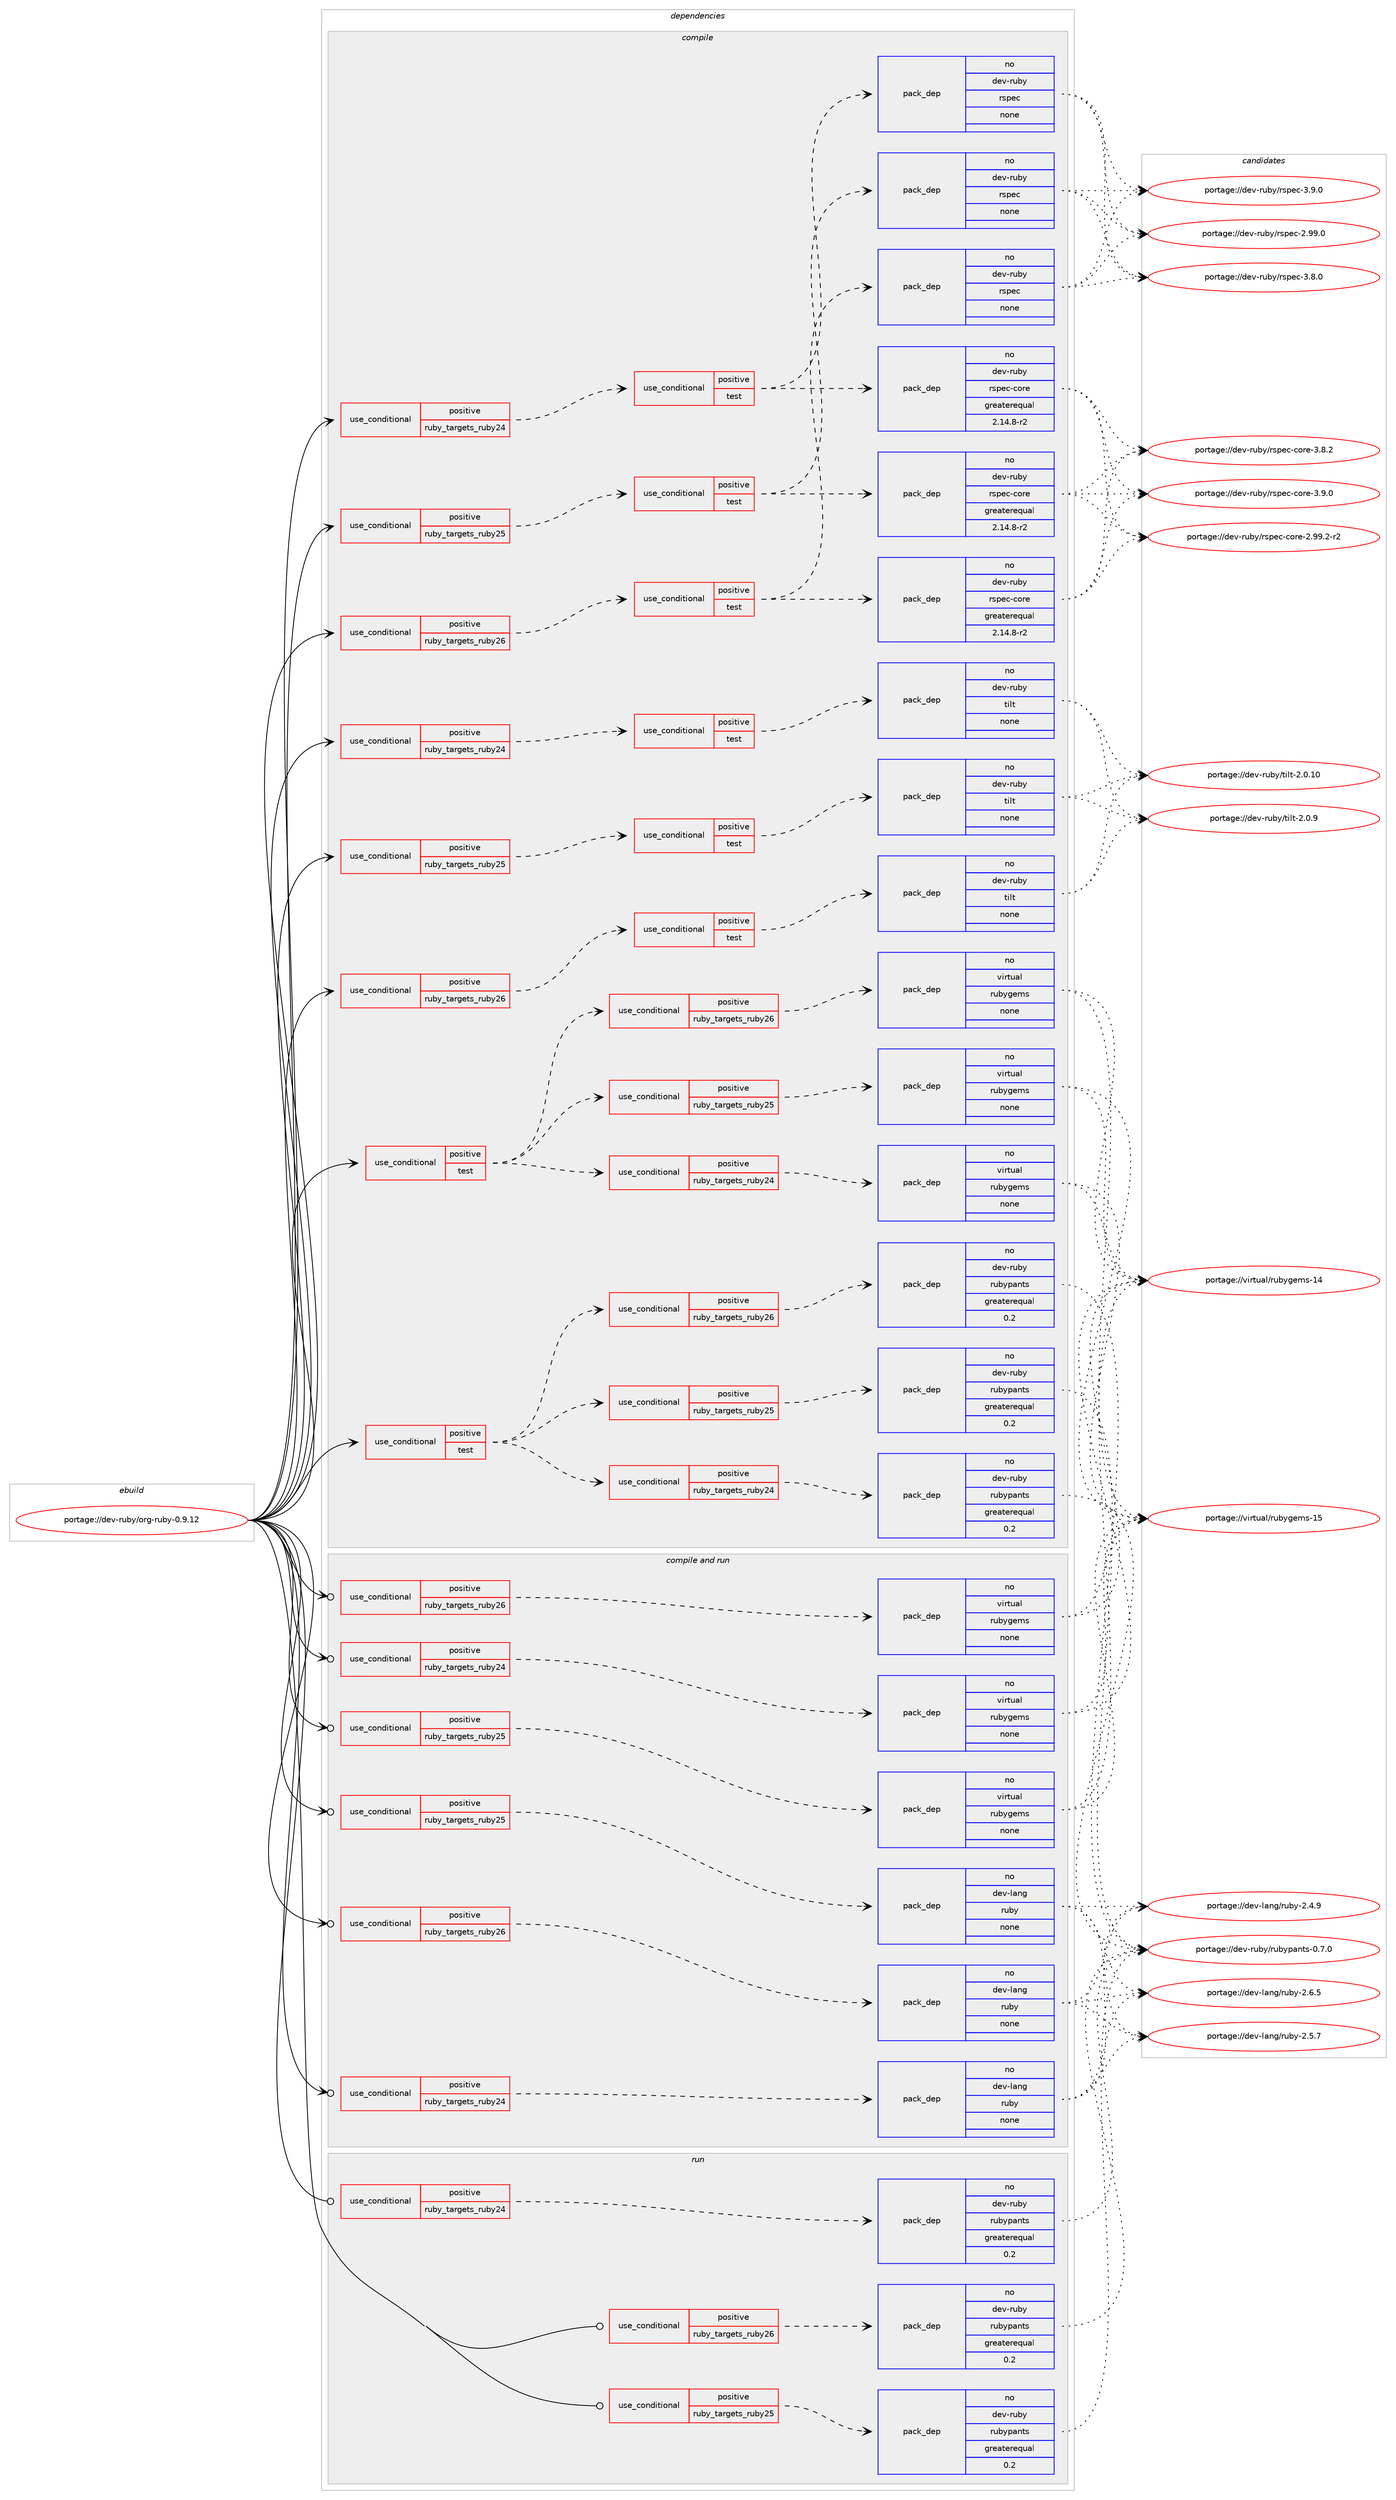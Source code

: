 digraph prolog {

# *************
# Graph options
# *************

newrank=true;
concentrate=true;
compound=true;
graph [rankdir=LR,fontname=Helvetica,fontsize=10,ranksep=1.5];#, ranksep=2.5, nodesep=0.2];
edge  [arrowhead=vee];
node  [fontname=Helvetica,fontsize=10];

# **********
# The ebuild
# **********

subgraph cluster_leftcol {
color=gray;
rank=same;
label=<<i>ebuild</i>>;
id [label="portage://dev-ruby/org-ruby-0.9.12", color=red, width=4, href="../dev-ruby/org-ruby-0.9.12.svg"];
}

# ****************
# The dependencies
# ****************

subgraph cluster_midcol {
color=gray;
label=<<i>dependencies</i>>;
subgraph cluster_compile {
fillcolor="#eeeeee";
style=filled;
label=<<i>compile</i>>;
subgraph cond58253 {
dependency232658 [label=<<TABLE BORDER="0" CELLBORDER="1" CELLSPACING="0" CELLPADDING="4"><TR><TD ROWSPAN="3" CELLPADDING="10">use_conditional</TD></TR><TR><TD>positive</TD></TR><TR><TD>ruby_targets_ruby24</TD></TR></TABLE>>, shape=none, color=red];
subgraph cond58254 {
dependency232659 [label=<<TABLE BORDER="0" CELLBORDER="1" CELLSPACING="0" CELLPADDING="4"><TR><TD ROWSPAN="3" CELLPADDING="10">use_conditional</TD></TR><TR><TD>positive</TD></TR><TR><TD>test</TD></TR></TABLE>>, shape=none, color=red];
subgraph pack170863 {
dependency232660 [label=<<TABLE BORDER="0" CELLBORDER="1" CELLSPACING="0" CELLPADDING="4" WIDTH="220"><TR><TD ROWSPAN="6" CELLPADDING="30">pack_dep</TD></TR><TR><TD WIDTH="110">no</TD></TR><TR><TD>dev-ruby</TD></TR><TR><TD>rspec</TD></TR><TR><TD>none</TD></TR><TR><TD></TD></TR></TABLE>>, shape=none, color=blue];
}
dependency232659:e -> dependency232660:w [weight=20,style="dashed",arrowhead="vee"];
subgraph pack170864 {
dependency232661 [label=<<TABLE BORDER="0" CELLBORDER="1" CELLSPACING="0" CELLPADDING="4" WIDTH="220"><TR><TD ROWSPAN="6" CELLPADDING="30">pack_dep</TD></TR><TR><TD WIDTH="110">no</TD></TR><TR><TD>dev-ruby</TD></TR><TR><TD>rspec-core</TD></TR><TR><TD>greaterequal</TD></TR><TR><TD>2.14.8-r2</TD></TR></TABLE>>, shape=none, color=blue];
}
dependency232659:e -> dependency232661:w [weight=20,style="dashed",arrowhead="vee"];
}
dependency232658:e -> dependency232659:w [weight=20,style="dashed",arrowhead="vee"];
}
id:e -> dependency232658:w [weight=20,style="solid",arrowhead="vee"];
subgraph cond58255 {
dependency232662 [label=<<TABLE BORDER="0" CELLBORDER="1" CELLSPACING="0" CELLPADDING="4"><TR><TD ROWSPAN="3" CELLPADDING="10">use_conditional</TD></TR><TR><TD>positive</TD></TR><TR><TD>ruby_targets_ruby24</TD></TR></TABLE>>, shape=none, color=red];
subgraph cond58256 {
dependency232663 [label=<<TABLE BORDER="0" CELLBORDER="1" CELLSPACING="0" CELLPADDING="4"><TR><TD ROWSPAN="3" CELLPADDING="10">use_conditional</TD></TR><TR><TD>positive</TD></TR><TR><TD>test</TD></TR></TABLE>>, shape=none, color=red];
subgraph pack170865 {
dependency232664 [label=<<TABLE BORDER="0" CELLBORDER="1" CELLSPACING="0" CELLPADDING="4" WIDTH="220"><TR><TD ROWSPAN="6" CELLPADDING="30">pack_dep</TD></TR><TR><TD WIDTH="110">no</TD></TR><TR><TD>dev-ruby</TD></TR><TR><TD>tilt</TD></TR><TR><TD>none</TD></TR><TR><TD></TD></TR></TABLE>>, shape=none, color=blue];
}
dependency232663:e -> dependency232664:w [weight=20,style="dashed",arrowhead="vee"];
}
dependency232662:e -> dependency232663:w [weight=20,style="dashed",arrowhead="vee"];
}
id:e -> dependency232662:w [weight=20,style="solid",arrowhead="vee"];
subgraph cond58257 {
dependency232665 [label=<<TABLE BORDER="0" CELLBORDER="1" CELLSPACING="0" CELLPADDING="4"><TR><TD ROWSPAN="3" CELLPADDING="10">use_conditional</TD></TR><TR><TD>positive</TD></TR><TR><TD>ruby_targets_ruby25</TD></TR></TABLE>>, shape=none, color=red];
subgraph cond58258 {
dependency232666 [label=<<TABLE BORDER="0" CELLBORDER="1" CELLSPACING="0" CELLPADDING="4"><TR><TD ROWSPAN="3" CELLPADDING="10">use_conditional</TD></TR><TR><TD>positive</TD></TR><TR><TD>test</TD></TR></TABLE>>, shape=none, color=red];
subgraph pack170866 {
dependency232667 [label=<<TABLE BORDER="0" CELLBORDER="1" CELLSPACING="0" CELLPADDING="4" WIDTH="220"><TR><TD ROWSPAN="6" CELLPADDING="30">pack_dep</TD></TR><TR><TD WIDTH="110">no</TD></TR><TR><TD>dev-ruby</TD></TR><TR><TD>rspec</TD></TR><TR><TD>none</TD></TR><TR><TD></TD></TR></TABLE>>, shape=none, color=blue];
}
dependency232666:e -> dependency232667:w [weight=20,style="dashed",arrowhead="vee"];
subgraph pack170867 {
dependency232668 [label=<<TABLE BORDER="0" CELLBORDER="1" CELLSPACING="0" CELLPADDING="4" WIDTH="220"><TR><TD ROWSPAN="6" CELLPADDING="30">pack_dep</TD></TR><TR><TD WIDTH="110">no</TD></TR><TR><TD>dev-ruby</TD></TR><TR><TD>rspec-core</TD></TR><TR><TD>greaterequal</TD></TR><TR><TD>2.14.8-r2</TD></TR></TABLE>>, shape=none, color=blue];
}
dependency232666:e -> dependency232668:w [weight=20,style="dashed",arrowhead="vee"];
}
dependency232665:e -> dependency232666:w [weight=20,style="dashed",arrowhead="vee"];
}
id:e -> dependency232665:w [weight=20,style="solid",arrowhead="vee"];
subgraph cond58259 {
dependency232669 [label=<<TABLE BORDER="0" CELLBORDER="1" CELLSPACING="0" CELLPADDING="4"><TR><TD ROWSPAN="3" CELLPADDING="10">use_conditional</TD></TR><TR><TD>positive</TD></TR><TR><TD>ruby_targets_ruby25</TD></TR></TABLE>>, shape=none, color=red];
subgraph cond58260 {
dependency232670 [label=<<TABLE BORDER="0" CELLBORDER="1" CELLSPACING="0" CELLPADDING="4"><TR><TD ROWSPAN="3" CELLPADDING="10">use_conditional</TD></TR><TR><TD>positive</TD></TR><TR><TD>test</TD></TR></TABLE>>, shape=none, color=red];
subgraph pack170868 {
dependency232671 [label=<<TABLE BORDER="0" CELLBORDER="1" CELLSPACING="0" CELLPADDING="4" WIDTH="220"><TR><TD ROWSPAN="6" CELLPADDING="30">pack_dep</TD></TR><TR><TD WIDTH="110">no</TD></TR><TR><TD>dev-ruby</TD></TR><TR><TD>tilt</TD></TR><TR><TD>none</TD></TR><TR><TD></TD></TR></TABLE>>, shape=none, color=blue];
}
dependency232670:e -> dependency232671:w [weight=20,style="dashed",arrowhead="vee"];
}
dependency232669:e -> dependency232670:w [weight=20,style="dashed",arrowhead="vee"];
}
id:e -> dependency232669:w [weight=20,style="solid",arrowhead="vee"];
subgraph cond58261 {
dependency232672 [label=<<TABLE BORDER="0" CELLBORDER="1" CELLSPACING="0" CELLPADDING="4"><TR><TD ROWSPAN="3" CELLPADDING="10">use_conditional</TD></TR><TR><TD>positive</TD></TR><TR><TD>ruby_targets_ruby26</TD></TR></TABLE>>, shape=none, color=red];
subgraph cond58262 {
dependency232673 [label=<<TABLE BORDER="0" CELLBORDER="1" CELLSPACING="0" CELLPADDING="4"><TR><TD ROWSPAN="3" CELLPADDING="10">use_conditional</TD></TR><TR><TD>positive</TD></TR><TR><TD>test</TD></TR></TABLE>>, shape=none, color=red];
subgraph pack170869 {
dependency232674 [label=<<TABLE BORDER="0" CELLBORDER="1" CELLSPACING="0" CELLPADDING="4" WIDTH="220"><TR><TD ROWSPAN="6" CELLPADDING="30">pack_dep</TD></TR><TR><TD WIDTH="110">no</TD></TR><TR><TD>dev-ruby</TD></TR><TR><TD>rspec</TD></TR><TR><TD>none</TD></TR><TR><TD></TD></TR></TABLE>>, shape=none, color=blue];
}
dependency232673:e -> dependency232674:w [weight=20,style="dashed",arrowhead="vee"];
subgraph pack170870 {
dependency232675 [label=<<TABLE BORDER="0" CELLBORDER="1" CELLSPACING="0" CELLPADDING="4" WIDTH="220"><TR><TD ROWSPAN="6" CELLPADDING="30">pack_dep</TD></TR><TR><TD WIDTH="110">no</TD></TR><TR><TD>dev-ruby</TD></TR><TR><TD>rspec-core</TD></TR><TR><TD>greaterequal</TD></TR><TR><TD>2.14.8-r2</TD></TR></TABLE>>, shape=none, color=blue];
}
dependency232673:e -> dependency232675:w [weight=20,style="dashed",arrowhead="vee"];
}
dependency232672:e -> dependency232673:w [weight=20,style="dashed",arrowhead="vee"];
}
id:e -> dependency232672:w [weight=20,style="solid",arrowhead="vee"];
subgraph cond58263 {
dependency232676 [label=<<TABLE BORDER="0" CELLBORDER="1" CELLSPACING="0" CELLPADDING="4"><TR><TD ROWSPAN="3" CELLPADDING="10">use_conditional</TD></TR><TR><TD>positive</TD></TR><TR><TD>ruby_targets_ruby26</TD></TR></TABLE>>, shape=none, color=red];
subgraph cond58264 {
dependency232677 [label=<<TABLE BORDER="0" CELLBORDER="1" CELLSPACING="0" CELLPADDING="4"><TR><TD ROWSPAN="3" CELLPADDING="10">use_conditional</TD></TR><TR><TD>positive</TD></TR><TR><TD>test</TD></TR></TABLE>>, shape=none, color=red];
subgraph pack170871 {
dependency232678 [label=<<TABLE BORDER="0" CELLBORDER="1" CELLSPACING="0" CELLPADDING="4" WIDTH="220"><TR><TD ROWSPAN="6" CELLPADDING="30">pack_dep</TD></TR><TR><TD WIDTH="110">no</TD></TR><TR><TD>dev-ruby</TD></TR><TR><TD>tilt</TD></TR><TR><TD>none</TD></TR><TR><TD></TD></TR></TABLE>>, shape=none, color=blue];
}
dependency232677:e -> dependency232678:w [weight=20,style="dashed",arrowhead="vee"];
}
dependency232676:e -> dependency232677:w [weight=20,style="dashed",arrowhead="vee"];
}
id:e -> dependency232676:w [weight=20,style="solid",arrowhead="vee"];
subgraph cond58265 {
dependency232679 [label=<<TABLE BORDER="0" CELLBORDER="1" CELLSPACING="0" CELLPADDING="4"><TR><TD ROWSPAN="3" CELLPADDING="10">use_conditional</TD></TR><TR><TD>positive</TD></TR><TR><TD>test</TD></TR></TABLE>>, shape=none, color=red];
subgraph cond58266 {
dependency232680 [label=<<TABLE BORDER="0" CELLBORDER="1" CELLSPACING="0" CELLPADDING="4"><TR><TD ROWSPAN="3" CELLPADDING="10">use_conditional</TD></TR><TR><TD>positive</TD></TR><TR><TD>ruby_targets_ruby24</TD></TR></TABLE>>, shape=none, color=red];
subgraph pack170872 {
dependency232681 [label=<<TABLE BORDER="0" CELLBORDER="1" CELLSPACING="0" CELLPADDING="4" WIDTH="220"><TR><TD ROWSPAN="6" CELLPADDING="30">pack_dep</TD></TR><TR><TD WIDTH="110">no</TD></TR><TR><TD>dev-ruby</TD></TR><TR><TD>rubypants</TD></TR><TR><TD>greaterequal</TD></TR><TR><TD>0.2</TD></TR></TABLE>>, shape=none, color=blue];
}
dependency232680:e -> dependency232681:w [weight=20,style="dashed",arrowhead="vee"];
}
dependency232679:e -> dependency232680:w [weight=20,style="dashed",arrowhead="vee"];
subgraph cond58267 {
dependency232682 [label=<<TABLE BORDER="0" CELLBORDER="1" CELLSPACING="0" CELLPADDING="4"><TR><TD ROWSPAN="3" CELLPADDING="10">use_conditional</TD></TR><TR><TD>positive</TD></TR><TR><TD>ruby_targets_ruby25</TD></TR></TABLE>>, shape=none, color=red];
subgraph pack170873 {
dependency232683 [label=<<TABLE BORDER="0" CELLBORDER="1" CELLSPACING="0" CELLPADDING="4" WIDTH="220"><TR><TD ROWSPAN="6" CELLPADDING="30">pack_dep</TD></TR><TR><TD WIDTH="110">no</TD></TR><TR><TD>dev-ruby</TD></TR><TR><TD>rubypants</TD></TR><TR><TD>greaterequal</TD></TR><TR><TD>0.2</TD></TR></TABLE>>, shape=none, color=blue];
}
dependency232682:e -> dependency232683:w [weight=20,style="dashed",arrowhead="vee"];
}
dependency232679:e -> dependency232682:w [weight=20,style="dashed",arrowhead="vee"];
subgraph cond58268 {
dependency232684 [label=<<TABLE BORDER="0" CELLBORDER="1" CELLSPACING="0" CELLPADDING="4"><TR><TD ROWSPAN="3" CELLPADDING="10">use_conditional</TD></TR><TR><TD>positive</TD></TR><TR><TD>ruby_targets_ruby26</TD></TR></TABLE>>, shape=none, color=red];
subgraph pack170874 {
dependency232685 [label=<<TABLE BORDER="0" CELLBORDER="1" CELLSPACING="0" CELLPADDING="4" WIDTH="220"><TR><TD ROWSPAN="6" CELLPADDING="30">pack_dep</TD></TR><TR><TD WIDTH="110">no</TD></TR><TR><TD>dev-ruby</TD></TR><TR><TD>rubypants</TD></TR><TR><TD>greaterequal</TD></TR><TR><TD>0.2</TD></TR></TABLE>>, shape=none, color=blue];
}
dependency232684:e -> dependency232685:w [weight=20,style="dashed",arrowhead="vee"];
}
dependency232679:e -> dependency232684:w [weight=20,style="dashed",arrowhead="vee"];
}
id:e -> dependency232679:w [weight=20,style="solid",arrowhead="vee"];
subgraph cond58269 {
dependency232686 [label=<<TABLE BORDER="0" CELLBORDER="1" CELLSPACING="0" CELLPADDING="4"><TR><TD ROWSPAN="3" CELLPADDING="10">use_conditional</TD></TR><TR><TD>positive</TD></TR><TR><TD>test</TD></TR></TABLE>>, shape=none, color=red];
subgraph cond58270 {
dependency232687 [label=<<TABLE BORDER="0" CELLBORDER="1" CELLSPACING="0" CELLPADDING="4"><TR><TD ROWSPAN="3" CELLPADDING="10">use_conditional</TD></TR><TR><TD>positive</TD></TR><TR><TD>ruby_targets_ruby24</TD></TR></TABLE>>, shape=none, color=red];
subgraph pack170875 {
dependency232688 [label=<<TABLE BORDER="0" CELLBORDER="1" CELLSPACING="0" CELLPADDING="4" WIDTH="220"><TR><TD ROWSPAN="6" CELLPADDING="30">pack_dep</TD></TR><TR><TD WIDTH="110">no</TD></TR><TR><TD>virtual</TD></TR><TR><TD>rubygems</TD></TR><TR><TD>none</TD></TR><TR><TD></TD></TR></TABLE>>, shape=none, color=blue];
}
dependency232687:e -> dependency232688:w [weight=20,style="dashed",arrowhead="vee"];
}
dependency232686:e -> dependency232687:w [weight=20,style="dashed",arrowhead="vee"];
subgraph cond58271 {
dependency232689 [label=<<TABLE BORDER="0" CELLBORDER="1" CELLSPACING="0" CELLPADDING="4"><TR><TD ROWSPAN="3" CELLPADDING="10">use_conditional</TD></TR><TR><TD>positive</TD></TR><TR><TD>ruby_targets_ruby25</TD></TR></TABLE>>, shape=none, color=red];
subgraph pack170876 {
dependency232690 [label=<<TABLE BORDER="0" CELLBORDER="1" CELLSPACING="0" CELLPADDING="4" WIDTH="220"><TR><TD ROWSPAN="6" CELLPADDING="30">pack_dep</TD></TR><TR><TD WIDTH="110">no</TD></TR><TR><TD>virtual</TD></TR><TR><TD>rubygems</TD></TR><TR><TD>none</TD></TR><TR><TD></TD></TR></TABLE>>, shape=none, color=blue];
}
dependency232689:e -> dependency232690:w [weight=20,style="dashed",arrowhead="vee"];
}
dependency232686:e -> dependency232689:w [weight=20,style="dashed",arrowhead="vee"];
subgraph cond58272 {
dependency232691 [label=<<TABLE BORDER="0" CELLBORDER="1" CELLSPACING="0" CELLPADDING="4"><TR><TD ROWSPAN="3" CELLPADDING="10">use_conditional</TD></TR><TR><TD>positive</TD></TR><TR><TD>ruby_targets_ruby26</TD></TR></TABLE>>, shape=none, color=red];
subgraph pack170877 {
dependency232692 [label=<<TABLE BORDER="0" CELLBORDER="1" CELLSPACING="0" CELLPADDING="4" WIDTH="220"><TR><TD ROWSPAN="6" CELLPADDING="30">pack_dep</TD></TR><TR><TD WIDTH="110">no</TD></TR><TR><TD>virtual</TD></TR><TR><TD>rubygems</TD></TR><TR><TD>none</TD></TR><TR><TD></TD></TR></TABLE>>, shape=none, color=blue];
}
dependency232691:e -> dependency232692:w [weight=20,style="dashed",arrowhead="vee"];
}
dependency232686:e -> dependency232691:w [weight=20,style="dashed",arrowhead="vee"];
}
id:e -> dependency232686:w [weight=20,style="solid",arrowhead="vee"];
}
subgraph cluster_compileandrun {
fillcolor="#eeeeee";
style=filled;
label=<<i>compile and run</i>>;
subgraph cond58273 {
dependency232693 [label=<<TABLE BORDER="0" CELLBORDER="1" CELLSPACING="0" CELLPADDING="4"><TR><TD ROWSPAN="3" CELLPADDING="10">use_conditional</TD></TR><TR><TD>positive</TD></TR><TR><TD>ruby_targets_ruby24</TD></TR></TABLE>>, shape=none, color=red];
subgraph pack170878 {
dependency232694 [label=<<TABLE BORDER="0" CELLBORDER="1" CELLSPACING="0" CELLPADDING="4" WIDTH="220"><TR><TD ROWSPAN="6" CELLPADDING="30">pack_dep</TD></TR><TR><TD WIDTH="110">no</TD></TR><TR><TD>dev-lang</TD></TR><TR><TD>ruby</TD></TR><TR><TD>none</TD></TR><TR><TD></TD></TR></TABLE>>, shape=none, color=blue];
}
dependency232693:e -> dependency232694:w [weight=20,style="dashed",arrowhead="vee"];
}
id:e -> dependency232693:w [weight=20,style="solid",arrowhead="odotvee"];
subgraph cond58274 {
dependency232695 [label=<<TABLE BORDER="0" CELLBORDER="1" CELLSPACING="0" CELLPADDING="4"><TR><TD ROWSPAN="3" CELLPADDING="10">use_conditional</TD></TR><TR><TD>positive</TD></TR><TR><TD>ruby_targets_ruby24</TD></TR></TABLE>>, shape=none, color=red];
subgraph pack170879 {
dependency232696 [label=<<TABLE BORDER="0" CELLBORDER="1" CELLSPACING="0" CELLPADDING="4" WIDTH="220"><TR><TD ROWSPAN="6" CELLPADDING="30">pack_dep</TD></TR><TR><TD WIDTH="110">no</TD></TR><TR><TD>virtual</TD></TR><TR><TD>rubygems</TD></TR><TR><TD>none</TD></TR><TR><TD></TD></TR></TABLE>>, shape=none, color=blue];
}
dependency232695:e -> dependency232696:w [weight=20,style="dashed",arrowhead="vee"];
}
id:e -> dependency232695:w [weight=20,style="solid",arrowhead="odotvee"];
subgraph cond58275 {
dependency232697 [label=<<TABLE BORDER="0" CELLBORDER="1" CELLSPACING="0" CELLPADDING="4"><TR><TD ROWSPAN="3" CELLPADDING="10">use_conditional</TD></TR><TR><TD>positive</TD></TR><TR><TD>ruby_targets_ruby25</TD></TR></TABLE>>, shape=none, color=red];
subgraph pack170880 {
dependency232698 [label=<<TABLE BORDER="0" CELLBORDER="1" CELLSPACING="0" CELLPADDING="4" WIDTH="220"><TR><TD ROWSPAN="6" CELLPADDING="30">pack_dep</TD></TR><TR><TD WIDTH="110">no</TD></TR><TR><TD>dev-lang</TD></TR><TR><TD>ruby</TD></TR><TR><TD>none</TD></TR><TR><TD></TD></TR></TABLE>>, shape=none, color=blue];
}
dependency232697:e -> dependency232698:w [weight=20,style="dashed",arrowhead="vee"];
}
id:e -> dependency232697:w [weight=20,style="solid",arrowhead="odotvee"];
subgraph cond58276 {
dependency232699 [label=<<TABLE BORDER="0" CELLBORDER="1" CELLSPACING="0" CELLPADDING="4"><TR><TD ROWSPAN="3" CELLPADDING="10">use_conditional</TD></TR><TR><TD>positive</TD></TR><TR><TD>ruby_targets_ruby25</TD></TR></TABLE>>, shape=none, color=red];
subgraph pack170881 {
dependency232700 [label=<<TABLE BORDER="0" CELLBORDER="1" CELLSPACING="0" CELLPADDING="4" WIDTH="220"><TR><TD ROWSPAN="6" CELLPADDING="30">pack_dep</TD></TR><TR><TD WIDTH="110">no</TD></TR><TR><TD>virtual</TD></TR><TR><TD>rubygems</TD></TR><TR><TD>none</TD></TR><TR><TD></TD></TR></TABLE>>, shape=none, color=blue];
}
dependency232699:e -> dependency232700:w [weight=20,style="dashed",arrowhead="vee"];
}
id:e -> dependency232699:w [weight=20,style="solid",arrowhead="odotvee"];
subgraph cond58277 {
dependency232701 [label=<<TABLE BORDER="0" CELLBORDER="1" CELLSPACING="0" CELLPADDING="4"><TR><TD ROWSPAN="3" CELLPADDING="10">use_conditional</TD></TR><TR><TD>positive</TD></TR><TR><TD>ruby_targets_ruby26</TD></TR></TABLE>>, shape=none, color=red];
subgraph pack170882 {
dependency232702 [label=<<TABLE BORDER="0" CELLBORDER="1" CELLSPACING="0" CELLPADDING="4" WIDTH="220"><TR><TD ROWSPAN="6" CELLPADDING="30">pack_dep</TD></TR><TR><TD WIDTH="110">no</TD></TR><TR><TD>dev-lang</TD></TR><TR><TD>ruby</TD></TR><TR><TD>none</TD></TR><TR><TD></TD></TR></TABLE>>, shape=none, color=blue];
}
dependency232701:e -> dependency232702:w [weight=20,style="dashed",arrowhead="vee"];
}
id:e -> dependency232701:w [weight=20,style="solid",arrowhead="odotvee"];
subgraph cond58278 {
dependency232703 [label=<<TABLE BORDER="0" CELLBORDER="1" CELLSPACING="0" CELLPADDING="4"><TR><TD ROWSPAN="3" CELLPADDING="10">use_conditional</TD></TR><TR><TD>positive</TD></TR><TR><TD>ruby_targets_ruby26</TD></TR></TABLE>>, shape=none, color=red];
subgraph pack170883 {
dependency232704 [label=<<TABLE BORDER="0" CELLBORDER="1" CELLSPACING="0" CELLPADDING="4" WIDTH="220"><TR><TD ROWSPAN="6" CELLPADDING="30">pack_dep</TD></TR><TR><TD WIDTH="110">no</TD></TR><TR><TD>virtual</TD></TR><TR><TD>rubygems</TD></TR><TR><TD>none</TD></TR><TR><TD></TD></TR></TABLE>>, shape=none, color=blue];
}
dependency232703:e -> dependency232704:w [weight=20,style="dashed",arrowhead="vee"];
}
id:e -> dependency232703:w [weight=20,style="solid",arrowhead="odotvee"];
}
subgraph cluster_run {
fillcolor="#eeeeee";
style=filled;
label=<<i>run</i>>;
subgraph cond58279 {
dependency232705 [label=<<TABLE BORDER="0" CELLBORDER="1" CELLSPACING="0" CELLPADDING="4"><TR><TD ROWSPAN="3" CELLPADDING="10">use_conditional</TD></TR><TR><TD>positive</TD></TR><TR><TD>ruby_targets_ruby24</TD></TR></TABLE>>, shape=none, color=red];
subgraph pack170884 {
dependency232706 [label=<<TABLE BORDER="0" CELLBORDER="1" CELLSPACING="0" CELLPADDING="4" WIDTH="220"><TR><TD ROWSPAN="6" CELLPADDING="30">pack_dep</TD></TR><TR><TD WIDTH="110">no</TD></TR><TR><TD>dev-ruby</TD></TR><TR><TD>rubypants</TD></TR><TR><TD>greaterequal</TD></TR><TR><TD>0.2</TD></TR></TABLE>>, shape=none, color=blue];
}
dependency232705:e -> dependency232706:w [weight=20,style="dashed",arrowhead="vee"];
}
id:e -> dependency232705:w [weight=20,style="solid",arrowhead="odot"];
subgraph cond58280 {
dependency232707 [label=<<TABLE BORDER="0" CELLBORDER="1" CELLSPACING="0" CELLPADDING="4"><TR><TD ROWSPAN="3" CELLPADDING="10">use_conditional</TD></TR><TR><TD>positive</TD></TR><TR><TD>ruby_targets_ruby25</TD></TR></TABLE>>, shape=none, color=red];
subgraph pack170885 {
dependency232708 [label=<<TABLE BORDER="0" CELLBORDER="1" CELLSPACING="0" CELLPADDING="4" WIDTH="220"><TR><TD ROWSPAN="6" CELLPADDING="30">pack_dep</TD></TR><TR><TD WIDTH="110">no</TD></TR><TR><TD>dev-ruby</TD></TR><TR><TD>rubypants</TD></TR><TR><TD>greaterequal</TD></TR><TR><TD>0.2</TD></TR></TABLE>>, shape=none, color=blue];
}
dependency232707:e -> dependency232708:w [weight=20,style="dashed",arrowhead="vee"];
}
id:e -> dependency232707:w [weight=20,style="solid",arrowhead="odot"];
subgraph cond58281 {
dependency232709 [label=<<TABLE BORDER="0" CELLBORDER="1" CELLSPACING="0" CELLPADDING="4"><TR><TD ROWSPAN="3" CELLPADDING="10">use_conditional</TD></TR><TR><TD>positive</TD></TR><TR><TD>ruby_targets_ruby26</TD></TR></TABLE>>, shape=none, color=red];
subgraph pack170886 {
dependency232710 [label=<<TABLE BORDER="0" CELLBORDER="1" CELLSPACING="0" CELLPADDING="4" WIDTH="220"><TR><TD ROWSPAN="6" CELLPADDING="30">pack_dep</TD></TR><TR><TD WIDTH="110">no</TD></TR><TR><TD>dev-ruby</TD></TR><TR><TD>rubypants</TD></TR><TR><TD>greaterequal</TD></TR><TR><TD>0.2</TD></TR></TABLE>>, shape=none, color=blue];
}
dependency232709:e -> dependency232710:w [weight=20,style="dashed",arrowhead="vee"];
}
id:e -> dependency232709:w [weight=20,style="solid",arrowhead="odot"];
}
}

# **************
# The candidates
# **************

subgraph cluster_choices {
rank=same;
color=gray;
label=<<i>candidates</i>>;

subgraph choice170863 {
color=black;
nodesep=1;
choiceportage1001011184511411798121471141151121019945504657574648 [label="portage://dev-ruby/rspec-2.99.0", color=red, width=4,href="../dev-ruby/rspec-2.99.0.svg"];
choiceportage10010111845114117981214711411511210199455146564648 [label="portage://dev-ruby/rspec-3.8.0", color=red, width=4,href="../dev-ruby/rspec-3.8.0.svg"];
choiceportage10010111845114117981214711411511210199455146574648 [label="portage://dev-ruby/rspec-3.9.0", color=red, width=4,href="../dev-ruby/rspec-3.9.0.svg"];
dependency232660:e -> choiceportage1001011184511411798121471141151121019945504657574648:w [style=dotted,weight="100"];
dependency232660:e -> choiceportage10010111845114117981214711411511210199455146564648:w [style=dotted,weight="100"];
dependency232660:e -> choiceportage10010111845114117981214711411511210199455146574648:w [style=dotted,weight="100"];
}
subgraph choice170864 {
color=black;
nodesep=1;
choiceportage100101118451141179812147114115112101994599111114101455046575746504511450 [label="portage://dev-ruby/rspec-core-2.99.2-r2", color=red, width=4,href="../dev-ruby/rspec-core-2.99.2-r2.svg"];
choiceportage100101118451141179812147114115112101994599111114101455146564650 [label="portage://dev-ruby/rspec-core-3.8.2", color=red, width=4,href="../dev-ruby/rspec-core-3.8.2.svg"];
choiceportage100101118451141179812147114115112101994599111114101455146574648 [label="portage://dev-ruby/rspec-core-3.9.0", color=red, width=4,href="../dev-ruby/rspec-core-3.9.0.svg"];
dependency232661:e -> choiceportage100101118451141179812147114115112101994599111114101455046575746504511450:w [style=dotted,weight="100"];
dependency232661:e -> choiceportage100101118451141179812147114115112101994599111114101455146564650:w [style=dotted,weight="100"];
dependency232661:e -> choiceportage100101118451141179812147114115112101994599111114101455146574648:w [style=dotted,weight="100"];
}
subgraph choice170865 {
color=black;
nodesep=1;
choiceportage10010111845114117981214711610510811645504648464948 [label="portage://dev-ruby/tilt-2.0.10", color=red, width=4,href="../dev-ruby/tilt-2.0.10.svg"];
choiceportage100101118451141179812147116105108116455046484657 [label="portage://dev-ruby/tilt-2.0.9", color=red, width=4,href="../dev-ruby/tilt-2.0.9.svg"];
dependency232664:e -> choiceportage10010111845114117981214711610510811645504648464948:w [style=dotted,weight="100"];
dependency232664:e -> choiceportage100101118451141179812147116105108116455046484657:w [style=dotted,weight="100"];
}
subgraph choice170866 {
color=black;
nodesep=1;
choiceportage1001011184511411798121471141151121019945504657574648 [label="portage://dev-ruby/rspec-2.99.0", color=red, width=4,href="../dev-ruby/rspec-2.99.0.svg"];
choiceportage10010111845114117981214711411511210199455146564648 [label="portage://dev-ruby/rspec-3.8.0", color=red, width=4,href="../dev-ruby/rspec-3.8.0.svg"];
choiceportage10010111845114117981214711411511210199455146574648 [label="portage://dev-ruby/rspec-3.9.0", color=red, width=4,href="../dev-ruby/rspec-3.9.0.svg"];
dependency232667:e -> choiceportage1001011184511411798121471141151121019945504657574648:w [style=dotted,weight="100"];
dependency232667:e -> choiceportage10010111845114117981214711411511210199455146564648:w [style=dotted,weight="100"];
dependency232667:e -> choiceportage10010111845114117981214711411511210199455146574648:w [style=dotted,weight="100"];
}
subgraph choice170867 {
color=black;
nodesep=1;
choiceportage100101118451141179812147114115112101994599111114101455046575746504511450 [label="portage://dev-ruby/rspec-core-2.99.2-r2", color=red, width=4,href="../dev-ruby/rspec-core-2.99.2-r2.svg"];
choiceportage100101118451141179812147114115112101994599111114101455146564650 [label="portage://dev-ruby/rspec-core-3.8.2", color=red, width=4,href="../dev-ruby/rspec-core-3.8.2.svg"];
choiceportage100101118451141179812147114115112101994599111114101455146574648 [label="portage://dev-ruby/rspec-core-3.9.0", color=red, width=4,href="../dev-ruby/rspec-core-3.9.0.svg"];
dependency232668:e -> choiceportage100101118451141179812147114115112101994599111114101455046575746504511450:w [style=dotted,weight="100"];
dependency232668:e -> choiceportage100101118451141179812147114115112101994599111114101455146564650:w [style=dotted,weight="100"];
dependency232668:e -> choiceportage100101118451141179812147114115112101994599111114101455146574648:w [style=dotted,weight="100"];
}
subgraph choice170868 {
color=black;
nodesep=1;
choiceportage10010111845114117981214711610510811645504648464948 [label="portage://dev-ruby/tilt-2.0.10", color=red, width=4,href="../dev-ruby/tilt-2.0.10.svg"];
choiceportage100101118451141179812147116105108116455046484657 [label="portage://dev-ruby/tilt-2.0.9", color=red, width=4,href="../dev-ruby/tilt-2.0.9.svg"];
dependency232671:e -> choiceportage10010111845114117981214711610510811645504648464948:w [style=dotted,weight="100"];
dependency232671:e -> choiceportage100101118451141179812147116105108116455046484657:w [style=dotted,weight="100"];
}
subgraph choice170869 {
color=black;
nodesep=1;
choiceportage1001011184511411798121471141151121019945504657574648 [label="portage://dev-ruby/rspec-2.99.0", color=red, width=4,href="../dev-ruby/rspec-2.99.0.svg"];
choiceportage10010111845114117981214711411511210199455146564648 [label="portage://dev-ruby/rspec-3.8.0", color=red, width=4,href="../dev-ruby/rspec-3.8.0.svg"];
choiceportage10010111845114117981214711411511210199455146574648 [label="portage://dev-ruby/rspec-3.9.0", color=red, width=4,href="../dev-ruby/rspec-3.9.0.svg"];
dependency232674:e -> choiceportage1001011184511411798121471141151121019945504657574648:w [style=dotted,weight="100"];
dependency232674:e -> choiceportage10010111845114117981214711411511210199455146564648:w [style=dotted,weight="100"];
dependency232674:e -> choiceportage10010111845114117981214711411511210199455146574648:w [style=dotted,weight="100"];
}
subgraph choice170870 {
color=black;
nodesep=1;
choiceportage100101118451141179812147114115112101994599111114101455046575746504511450 [label="portage://dev-ruby/rspec-core-2.99.2-r2", color=red, width=4,href="../dev-ruby/rspec-core-2.99.2-r2.svg"];
choiceportage100101118451141179812147114115112101994599111114101455146564650 [label="portage://dev-ruby/rspec-core-3.8.2", color=red, width=4,href="../dev-ruby/rspec-core-3.8.2.svg"];
choiceportage100101118451141179812147114115112101994599111114101455146574648 [label="portage://dev-ruby/rspec-core-3.9.0", color=red, width=4,href="../dev-ruby/rspec-core-3.9.0.svg"];
dependency232675:e -> choiceportage100101118451141179812147114115112101994599111114101455046575746504511450:w [style=dotted,weight="100"];
dependency232675:e -> choiceportage100101118451141179812147114115112101994599111114101455146564650:w [style=dotted,weight="100"];
dependency232675:e -> choiceportage100101118451141179812147114115112101994599111114101455146574648:w [style=dotted,weight="100"];
}
subgraph choice170871 {
color=black;
nodesep=1;
choiceportage10010111845114117981214711610510811645504648464948 [label="portage://dev-ruby/tilt-2.0.10", color=red, width=4,href="../dev-ruby/tilt-2.0.10.svg"];
choiceportage100101118451141179812147116105108116455046484657 [label="portage://dev-ruby/tilt-2.0.9", color=red, width=4,href="../dev-ruby/tilt-2.0.9.svg"];
dependency232678:e -> choiceportage10010111845114117981214711610510811645504648464948:w [style=dotted,weight="100"];
dependency232678:e -> choiceportage100101118451141179812147116105108116455046484657:w [style=dotted,weight="100"];
}
subgraph choice170872 {
color=black;
nodesep=1;
choiceportage1001011184511411798121471141179812111297110116115454846554648 [label="portage://dev-ruby/rubypants-0.7.0", color=red, width=4,href="../dev-ruby/rubypants-0.7.0.svg"];
dependency232681:e -> choiceportage1001011184511411798121471141179812111297110116115454846554648:w [style=dotted,weight="100"];
}
subgraph choice170873 {
color=black;
nodesep=1;
choiceportage1001011184511411798121471141179812111297110116115454846554648 [label="portage://dev-ruby/rubypants-0.7.0", color=red, width=4,href="../dev-ruby/rubypants-0.7.0.svg"];
dependency232683:e -> choiceportage1001011184511411798121471141179812111297110116115454846554648:w [style=dotted,weight="100"];
}
subgraph choice170874 {
color=black;
nodesep=1;
choiceportage1001011184511411798121471141179812111297110116115454846554648 [label="portage://dev-ruby/rubypants-0.7.0", color=red, width=4,href="../dev-ruby/rubypants-0.7.0.svg"];
dependency232685:e -> choiceportage1001011184511411798121471141179812111297110116115454846554648:w [style=dotted,weight="100"];
}
subgraph choice170875 {
color=black;
nodesep=1;
choiceportage118105114116117971084711411798121103101109115454952 [label="portage://virtual/rubygems-14", color=red, width=4,href="../virtual/rubygems-14.svg"];
choiceportage118105114116117971084711411798121103101109115454953 [label="portage://virtual/rubygems-15", color=red, width=4,href="../virtual/rubygems-15.svg"];
dependency232688:e -> choiceportage118105114116117971084711411798121103101109115454952:w [style=dotted,weight="100"];
dependency232688:e -> choiceportage118105114116117971084711411798121103101109115454953:w [style=dotted,weight="100"];
}
subgraph choice170876 {
color=black;
nodesep=1;
choiceportage118105114116117971084711411798121103101109115454952 [label="portage://virtual/rubygems-14", color=red, width=4,href="../virtual/rubygems-14.svg"];
choiceportage118105114116117971084711411798121103101109115454953 [label="portage://virtual/rubygems-15", color=red, width=4,href="../virtual/rubygems-15.svg"];
dependency232690:e -> choiceportage118105114116117971084711411798121103101109115454952:w [style=dotted,weight="100"];
dependency232690:e -> choiceportage118105114116117971084711411798121103101109115454953:w [style=dotted,weight="100"];
}
subgraph choice170877 {
color=black;
nodesep=1;
choiceportage118105114116117971084711411798121103101109115454952 [label="portage://virtual/rubygems-14", color=red, width=4,href="../virtual/rubygems-14.svg"];
choiceportage118105114116117971084711411798121103101109115454953 [label="portage://virtual/rubygems-15", color=red, width=4,href="../virtual/rubygems-15.svg"];
dependency232692:e -> choiceportage118105114116117971084711411798121103101109115454952:w [style=dotted,weight="100"];
dependency232692:e -> choiceportage118105114116117971084711411798121103101109115454953:w [style=dotted,weight="100"];
}
subgraph choice170878 {
color=black;
nodesep=1;
choiceportage10010111845108971101034711411798121455046524657 [label="portage://dev-lang/ruby-2.4.9", color=red, width=4,href="../dev-lang/ruby-2.4.9.svg"];
choiceportage10010111845108971101034711411798121455046534655 [label="portage://dev-lang/ruby-2.5.7", color=red, width=4,href="../dev-lang/ruby-2.5.7.svg"];
choiceportage10010111845108971101034711411798121455046544653 [label="portage://dev-lang/ruby-2.6.5", color=red, width=4,href="../dev-lang/ruby-2.6.5.svg"];
dependency232694:e -> choiceportage10010111845108971101034711411798121455046524657:w [style=dotted,weight="100"];
dependency232694:e -> choiceportage10010111845108971101034711411798121455046534655:w [style=dotted,weight="100"];
dependency232694:e -> choiceportage10010111845108971101034711411798121455046544653:w [style=dotted,weight="100"];
}
subgraph choice170879 {
color=black;
nodesep=1;
choiceportage118105114116117971084711411798121103101109115454952 [label="portage://virtual/rubygems-14", color=red, width=4,href="../virtual/rubygems-14.svg"];
choiceportage118105114116117971084711411798121103101109115454953 [label="portage://virtual/rubygems-15", color=red, width=4,href="../virtual/rubygems-15.svg"];
dependency232696:e -> choiceportage118105114116117971084711411798121103101109115454952:w [style=dotted,weight="100"];
dependency232696:e -> choiceportage118105114116117971084711411798121103101109115454953:w [style=dotted,weight="100"];
}
subgraph choice170880 {
color=black;
nodesep=1;
choiceportage10010111845108971101034711411798121455046524657 [label="portage://dev-lang/ruby-2.4.9", color=red, width=4,href="../dev-lang/ruby-2.4.9.svg"];
choiceportage10010111845108971101034711411798121455046534655 [label="portage://dev-lang/ruby-2.5.7", color=red, width=4,href="../dev-lang/ruby-2.5.7.svg"];
choiceportage10010111845108971101034711411798121455046544653 [label="portage://dev-lang/ruby-2.6.5", color=red, width=4,href="../dev-lang/ruby-2.6.5.svg"];
dependency232698:e -> choiceportage10010111845108971101034711411798121455046524657:w [style=dotted,weight="100"];
dependency232698:e -> choiceportage10010111845108971101034711411798121455046534655:w [style=dotted,weight="100"];
dependency232698:e -> choiceportage10010111845108971101034711411798121455046544653:w [style=dotted,weight="100"];
}
subgraph choice170881 {
color=black;
nodesep=1;
choiceportage118105114116117971084711411798121103101109115454952 [label="portage://virtual/rubygems-14", color=red, width=4,href="../virtual/rubygems-14.svg"];
choiceportage118105114116117971084711411798121103101109115454953 [label="portage://virtual/rubygems-15", color=red, width=4,href="../virtual/rubygems-15.svg"];
dependency232700:e -> choiceportage118105114116117971084711411798121103101109115454952:w [style=dotted,weight="100"];
dependency232700:e -> choiceportage118105114116117971084711411798121103101109115454953:w [style=dotted,weight="100"];
}
subgraph choice170882 {
color=black;
nodesep=1;
choiceportage10010111845108971101034711411798121455046524657 [label="portage://dev-lang/ruby-2.4.9", color=red, width=4,href="../dev-lang/ruby-2.4.9.svg"];
choiceportage10010111845108971101034711411798121455046534655 [label="portage://dev-lang/ruby-2.5.7", color=red, width=4,href="../dev-lang/ruby-2.5.7.svg"];
choiceportage10010111845108971101034711411798121455046544653 [label="portage://dev-lang/ruby-2.6.5", color=red, width=4,href="../dev-lang/ruby-2.6.5.svg"];
dependency232702:e -> choiceportage10010111845108971101034711411798121455046524657:w [style=dotted,weight="100"];
dependency232702:e -> choiceportage10010111845108971101034711411798121455046534655:w [style=dotted,weight="100"];
dependency232702:e -> choiceportage10010111845108971101034711411798121455046544653:w [style=dotted,weight="100"];
}
subgraph choice170883 {
color=black;
nodesep=1;
choiceportage118105114116117971084711411798121103101109115454952 [label="portage://virtual/rubygems-14", color=red, width=4,href="../virtual/rubygems-14.svg"];
choiceportage118105114116117971084711411798121103101109115454953 [label="portage://virtual/rubygems-15", color=red, width=4,href="../virtual/rubygems-15.svg"];
dependency232704:e -> choiceportage118105114116117971084711411798121103101109115454952:w [style=dotted,weight="100"];
dependency232704:e -> choiceportage118105114116117971084711411798121103101109115454953:w [style=dotted,weight="100"];
}
subgraph choice170884 {
color=black;
nodesep=1;
choiceportage1001011184511411798121471141179812111297110116115454846554648 [label="portage://dev-ruby/rubypants-0.7.0", color=red, width=4,href="../dev-ruby/rubypants-0.7.0.svg"];
dependency232706:e -> choiceportage1001011184511411798121471141179812111297110116115454846554648:w [style=dotted,weight="100"];
}
subgraph choice170885 {
color=black;
nodesep=1;
choiceportage1001011184511411798121471141179812111297110116115454846554648 [label="portage://dev-ruby/rubypants-0.7.0", color=red, width=4,href="../dev-ruby/rubypants-0.7.0.svg"];
dependency232708:e -> choiceportage1001011184511411798121471141179812111297110116115454846554648:w [style=dotted,weight="100"];
}
subgraph choice170886 {
color=black;
nodesep=1;
choiceportage1001011184511411798121471141179812111297110116115454846554648 [label="portage://dev-ruby/rubypants-0.7.0", color=red, width=4,href="../dev-ruby/rubypants-0.7.0.svg"];
dependency232710:e -> choiceportage1001011184511411798121471141179812111297110116115454846554648:w [style=dotted,weight="100"];
}
}

}
